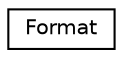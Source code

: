 digraph "Graphical Class Hierarchy"
{
  edge [fontname="Helvetica",fontsize="10",labelfontname="Helvetica",labelfontsize="10"];
  node [fontname="Helvetica",fontsize="10",shape=record];
  rankdir="LR";
  Node1 [label="Format",height=0.2,width=0.4,color="black", fillcolor="white", style="filled",URL="$classaworx_1_1lib_1_1strings_1_1Format.html"];
}
